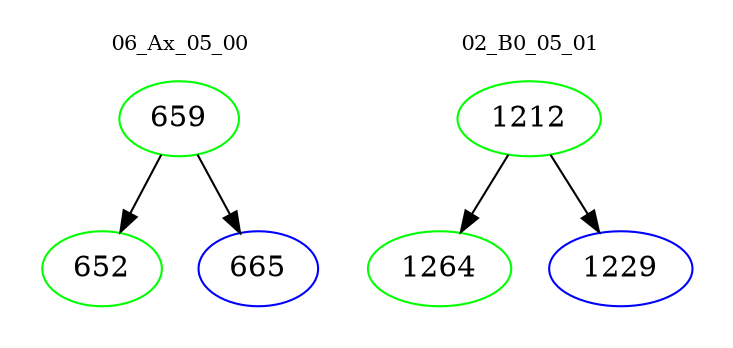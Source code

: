 digraph{
subgraph cluster_0 {
color = white
label = "06_Ax_05_00";
fontsize=10;
T0_659 [label="659", color="green"]
T0_659 -> T0_652 [color="black"]
T0_652 [label="652", color="green"]
T0_659 -> T0_665 [color="black"]
T0_665 [label="665", color="blue"]
}
subgraph cluster_1 {
color = white
label = "02_B0_05_01";
fontsize=10;
T1_1212 [label="1212", color="green"]
T1_1212 -> T1_1264 [color="black"]
T1_1264 [label="1264", color="green"]
T1_1212 -> T1_1229 [color="black"]
T1_1229 [label="1229", color="blue"]
}
}
